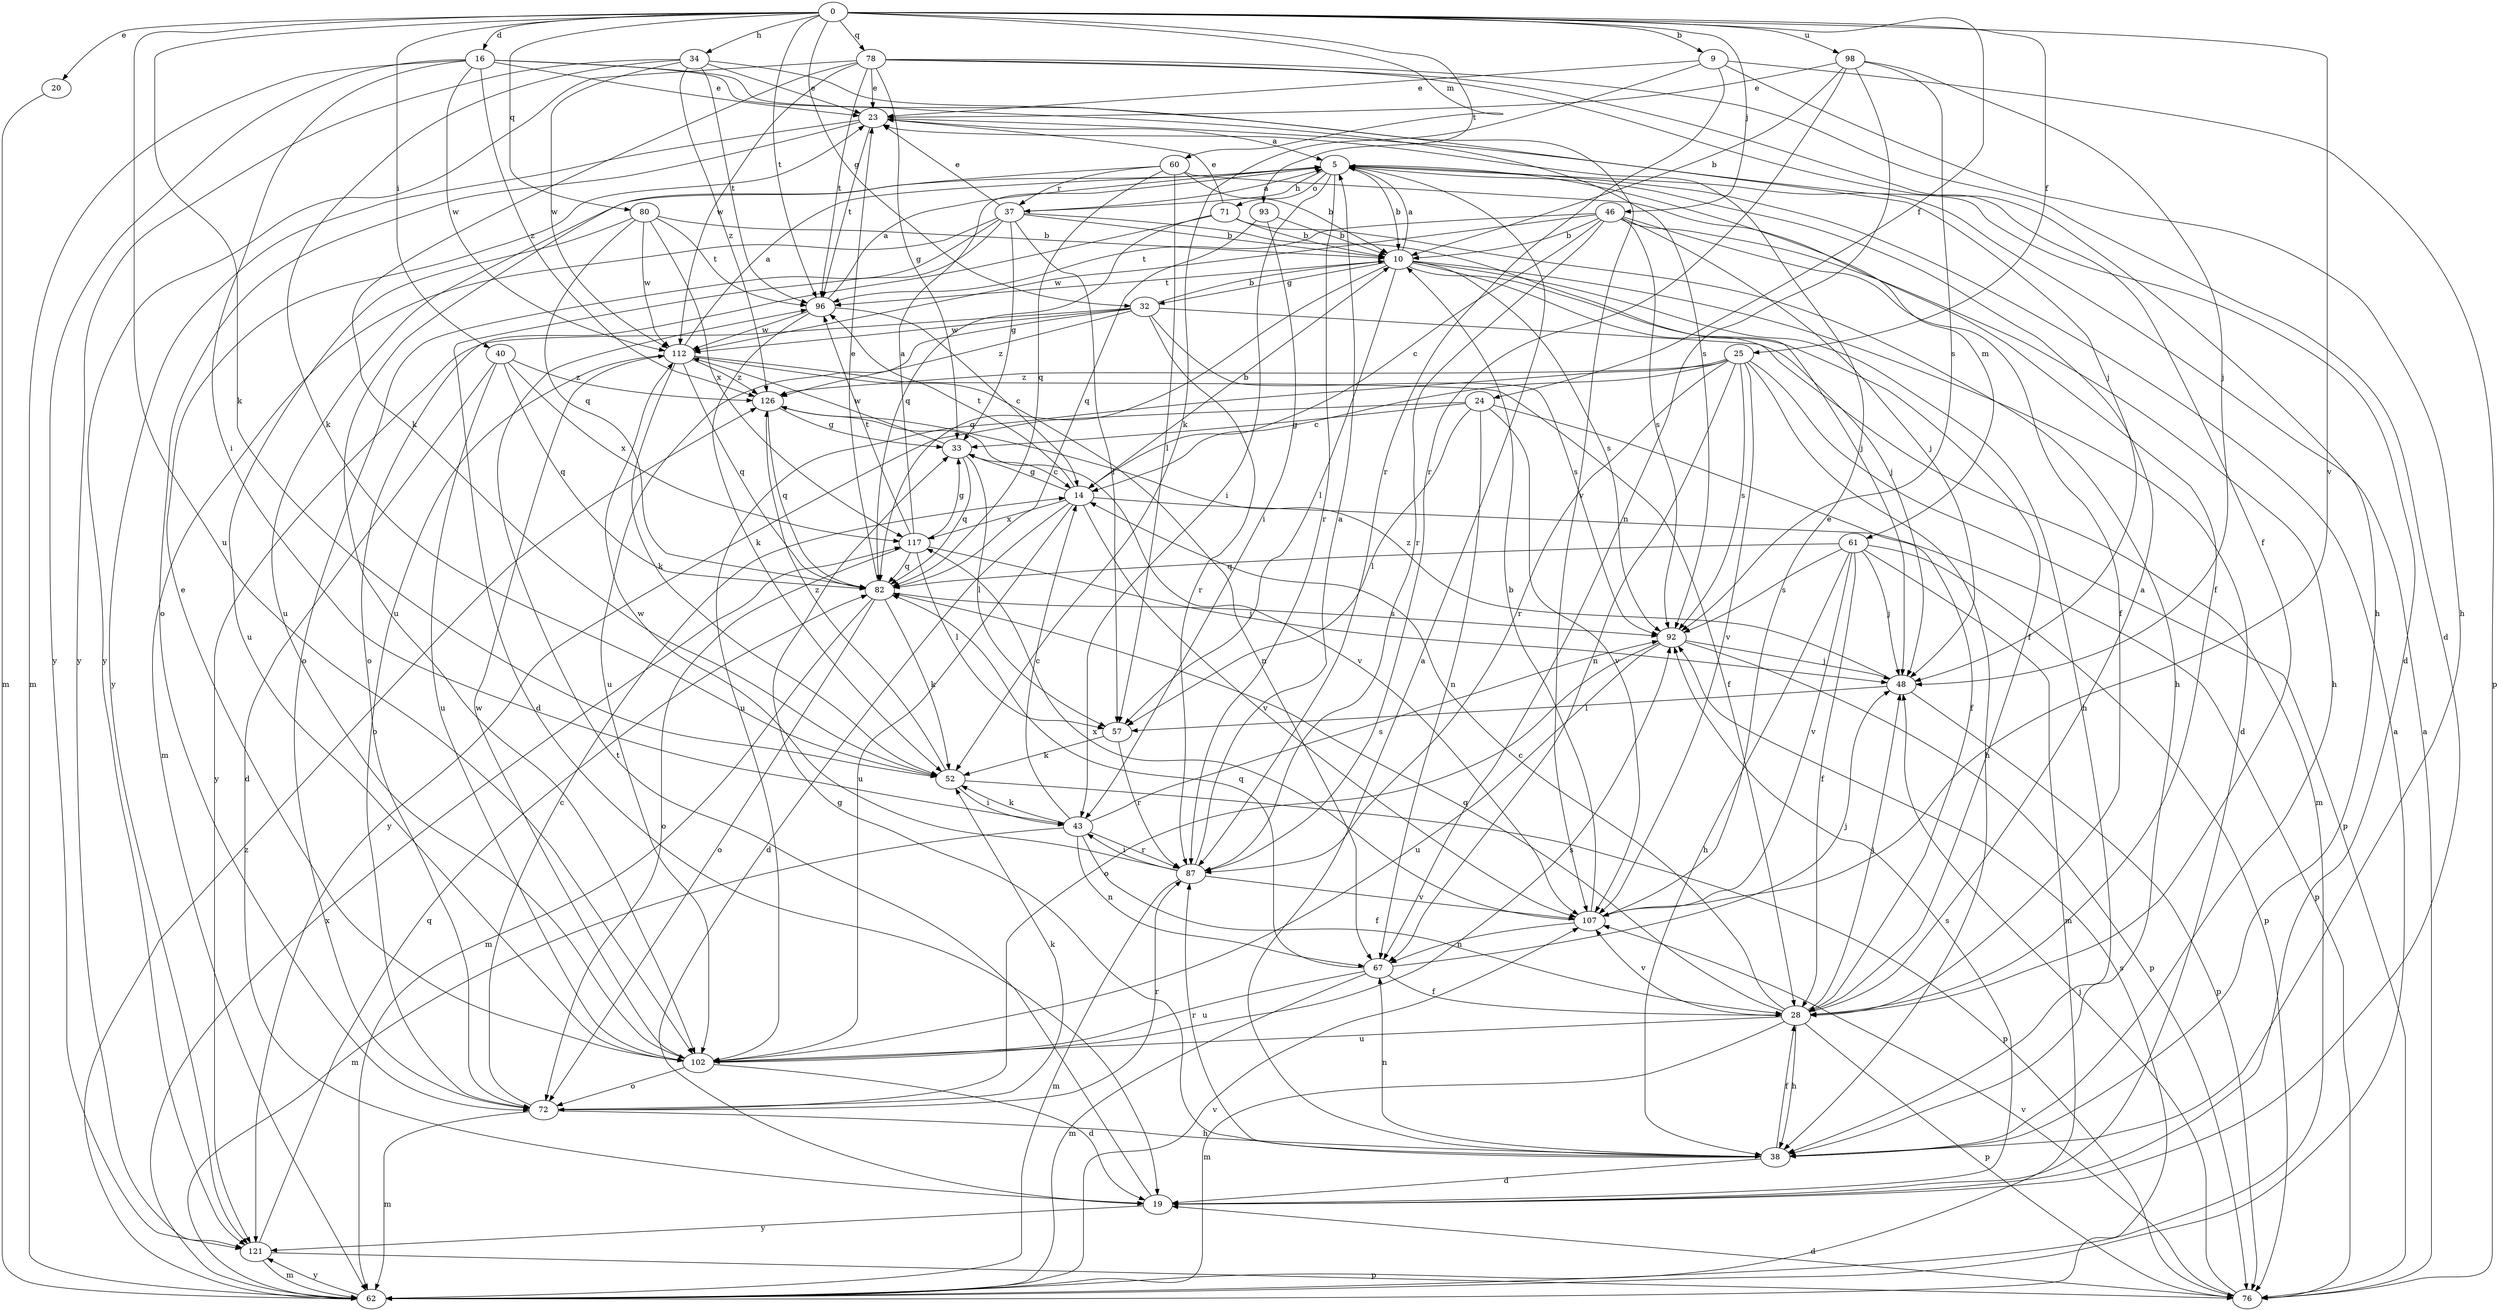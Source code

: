 strict digraph  {
0;
5;
9;
10;
14;
16;
19;
20;
23;
24;
25;
28;
32;
33;
34;
37;
38;
40;
43;
46;
48;
52;
57;
60;
61;
62;
67;
71;
72;
76;
78;
80;
82;
87;
92;
93;
96;
98;
102;
107;
112;
117;
121;
126;
0 -> 9  [label=b];
0 -> 16  [label=d];
0 -> 20  [label=e];
0 -> 24  [label=f];
0 -> 25  [label=f];
0 -> 32  [label=g];
0 -> 34  [label=h];
0 -> 40  [label=i];
0 -> 46  [label=j];
0 -> 52  [label=k];
0 -> 60  [label=m];
0 -> 78  [label=q];
0 -> 80  [label=q];
0 -> 93  [label=t];
0 -> 96  [label=t];
0 -> 98  [label=u];
0 -> 102  [label=u];
0 -> 107  [label=v];
5 -> 10  [label=b];
5 -> 37  [label=h];
5 -> 43  [label=i];
5 -> 61  [label=m];
5 -> 71  [label=o];
5 -> 87  [label=r];
5 -> 102  [label=u];
9 -> 23  [label=e];
9 -> 38  [label=h];
9 -> 52  [label=k];
9 -> 76  [label=p];
9 -> 87  [label=r];
10 -> 5  [label=a];
10 -> 19  [label=d];
10 -> 28  [label=f];
10 -> 32  [label=g];
10 -> 38  [label=h];
10 -> 48  [label=j];
10 -> 57  [label=l];
10 -> 82  [label=q];
10 -> 92  [label=s];
10 -> 96  [label=t];
14 -> 10  [label=b];
14 -> 19  [label=d];
14 -> 33  [label=g];
14 -> 76  [label=p];
14 -> 96  [label=t];
14 -> 102  [label=u];
14 -> 107  [label=v];
14 -> 117  [label=x];
16 -> 23  [label=e];
16 -> 43  [label=i];
16 -> 48  [label=j];
16 -> 62  [label=m];
16 -> 92  [label=s];
16 -> 112  [label=w];
16 -> 121  [label=y];
16 -> 126  [label=z];
19 -> 92  [label=s];
19 -> 96  [label=t];
19 -> 121  [label=y];
20 -> 62  [label=m];
23 -> 5  [label=a];
23 -> 19  [label=d];
23 -> 72  [label=o];
23 -> 96  [label=t];
23 -> 121  [label=y];
24 -> 28  [label=f];
24 -> 33  [label=g];
24 -> 57  [label=l];
24 -> 67  [label=n];
24 -> 107  [label=v];
24 -> 121  [label=y];
25 -> 14  [label=c];
25 -> 38  [label=h];
25 -> 67  [label=n];
25 -> 76  [label=p];
25 -> 87  [label=r];
25 -> 92  [label=s];
25 -> 102  [label=u];
25 -> 107  [label=v];
25 -> 126  [label=z];
28 -> 5  [label=a];
28 -> 14  [label=c];
28 -> 38  [label=h];
28 -> 48  [label=j];
28 -> 62  [label=m];
28 -> 76  [label=p];
28 -> 82  [label=q];
28 -> 102  [label=u];
28 -> 107  [label=v];
32 -> 10  [label=b];
32 -> 62  [label=m];
32 -> 87  [label=r];
32 -> 92  [label=s];
32 -> 102  [label=u];
32 -> 112  [label=w];
32 -> 121  [label=y];
32 -> 126  [label=z];
33 -> 14  [label=c];
33 -> 57  [label=l];
33 -> 82  [label=q];
33 -> 112  [label=w];
34 -> 23  [label=e];
34 -> 52  [label=k];
34 -> 96  [label=t];
34 -> 107  [label=v];
34 -> 112  [label=w];
34 -> 121  [label=y];
34 -> 126  [label=z];
37 -> 5  [label=a];
37 -> 10  [label=b];
37 -> 19  [label=d];
37 -> 23  [label=e];
37 -> 33  [label=g];
37 -> 48  [label=j];
37 -> 57  [label=l];
37 -> 62  [label=m];
37 -> 72  [label=o];
38 -> 5  [label=a];
38 -> 19  [label=d];
38 -> 28  [label=f];
38 -> 33  [label=g];
38 -> 67  [label=n];
38 -> 87  [label=r];
40 -> 19  [label=d];
40 -> 82  [label=q];
40 -> 102  [label=u];
40 -> 117  [label=x];
40 -> 126  [label=z];
43 -> 14  [label=c];
43 -> 28  [label=f];
43 -> 52  [label=k];
43 -> 62  [label=m];
43 -> 67  [label=n];
43 -> 87  [label=r];
43 -> 92  [label=s];
46 -> 10  [label=b];
46 -> 14  [label=c];
46 -> 28  [label=f];
46 -> 38  [label=h];
46 -> 48  [label=j];
46 -> 87  [label=r];
46 -> 92  [label=s];
46 -> 96  [label=t];
46 -> 112  [label=w];
48 -> 57  [label=l];
48 -> 76  [label=p];
48 -> 126  [label=z];
52 -> 43  [label=i];
52 -> 76  [label=p];
52 -> 126  [label=z];
57 -> 52  [label=k];
57 -> 87  [label=r];
60 -> 10  [label=b];
60 -> 28  [label=f];
60 -> 57  [label=l];
60 -> 82  [label=q];
60 -> 102  [label=u];
60 -> 37  [label=r];
61 -> 28  [label=f];
61 -> 38  [label=h];
61 -> 48  [label=j];
61 -> 62  [label=m];
61 -> 76  [label=p];
61 -> 82  [label=q];
61 -> 92  [label=s];
61 -> 107  [label=v];
62 -> 5  [label=a];
62 -> 92  [label=s];
62 -> 107  [label=v];
62 -> 117  [label=x];
62 -> 121  [label=y];
62 -> 126  [label=z];
67 -> 28  [label=f];
67 -> 48  [label=j];
67 -> 62  [label=m];
67 -> 82  [label=q];
67 -> 102  [label=u];
71 -> 10  [label=b];
71 -> 23  [label=e];
71 -> 38  [label=h];
71 -> 72  [label=o];
71 -> 82  [label=q];
72 -> 14  [label=c];
72 -> 38  [label=h];
72 -> 52  [label=k];
72 -> 62  [label=m];
72 -> 87  [label=r];
76 -> 5  [label=a];
76 -> 19  [label=d];
76 -> 48  [label=j];
76 -> 107  [label=v];
78 -> 19  [label=d];
78 -> 23  [label=e];
78 -> 28  [label=f];
78 -> 33  [label=g];
78 -> 38  [label=h];
78 -> 52  [label=k];
78 -> 96  [label=t];
78 -> 112  [label=w];
78 -> 121  [label=y];
80 -> 10  [label=b];
80 -> 82  [label=q];
80 -> 96  [label=t];
80 -> 102  [label=u];
80 -> 112  [label=w];
80 -> 117  [label=x];
82 -> 23  [label=e];
82 -> 52  [label=k];
82 -> 62  [label=m];
82 -> 72  [label=o];
82 -> 92  [label=s];
87 -> 5  [label=a];
87 -> 43  [label=i];
87 -> 62  [label=m];
87 -> 107  [label=v];
87 -> 112  [label=w];
92 -> 48  [label=j];
92 -> 72  [label=o];
92 -> 76  [label=p];
92 -> 102  [label=u];
93 -> 10  [label=b];
93 -> 43  [label=i];
93 -> 82  [label=q];
96 -> 5  [label=a];
96 -> 14  [label=c];
96 -> 52  [label=k];
96 -> 112  [label=w];
98 -> 10  [label=b];
98 -> 23  [label=e];
98 -> 48  [label=j];
98 -> 67  [label=n];
98 -> 87  [label=r];
98 -> 92  [label=s];
102 -> 19  [label=d];
102 -> 23  [label=e];
102 -> 72  [label=o];
102 -> 92  [label=s];
102 -> 112  [label=w];
107 -> 10  [label=b];
107 -> 23  [label=e];
107 -> 67  [label=n];
107 -> 117  [label=x];
112 -> 5  [label=a];
112 -> 28  [label=f];
112 -> 52  [label=k];
112 -> 67  [label=n];
112 -> 72  [label=o];
112 -> 82  [label=q];
112 -> 126  [label=z];
117 -> 5  [label=a];
117 -> 33  [label=g];
117 -> 48  [label=j];
117 -> 57  [label=l];
117 -> 72  [label=o];
117 -> 82  [label=q];
117 -> 96  [label=t];
121 -> 62  [label=m];
121 -> 76  [label=p];
121 -> 82  [label=q];
126 -> 33  [label=g];
126 -> 82  [label=q];
126 -> 107  [label=v];
}

